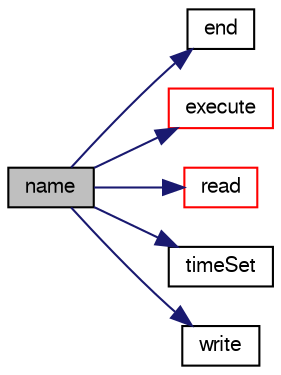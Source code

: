digraph "name"
{
  bgcolor="transparent";
  edge [fontname="FreeSans",fontsize="10",labelfontname="FreeSans",labelfontsize="10"];
  node [fontname="FreeSans",fontsize="10",shape=record];
  rankdir="LR";
  Node10 [label="name",height=0.2,width=0.4,color="black", fillcolor="grey75", style="filled", fontcolor="black"];
  Node10 -> Node11 [color="midnightblue",fontsize="10",style="solid",fontname="FreeSans"];
  Node11 [label="end",height=0.2,width=0.4,color="black",URL="$a28850.html#aaf81d3fdaf258088d7692fa70cece087",tooltip="Execute at the final time-loop, currently does nothing. "];
  Node10 -> Node12 [color="midnightblue",fontsize="10",style="solid",fontname="FreeSans"];
  Node12 [label="execute",height=0.2,width=0.4,color="red",URL="$a28850.html#a61af3e60b94ae3e748f6fbac1e794af7",tooltip="Execute, currently does nothing. "];
  Node10 -> Node23 [color="midnightblue",fontsize="10",style="solid",fontname="FreeSans"];
  Node23 [label="read",height=0.2,width=0.4,color="red",URL="$a28850.html#aa9b8764750bd9ff67ca32b6551dc7847",tooltip="Read the removeRegisteredObject data. "];
  Node10 -> Node317 [color="midnightblue",fontsize="10",style="solid",fontname="FreeSans"];
  Node317 [label="timeSet",height=0.2,width=0.4,color="black",URL="$a28850.html#a9637c56f3ddc45f3ce62ec07dbe2228f",tooltip="Called when time was set at the end of the Time::operator++. "];
  Node10 -> Node318 [color="midnightblue",fontsize="10",style="solid",fontname="FreeSans"];
  Node318 [label="write",height=0.2,width=0.4,color="black",URL="$a28850.html#aac759501cf6c7895a70eecbef0226ae1",tooltip="Write the removeRegisteredObject. "];
}
